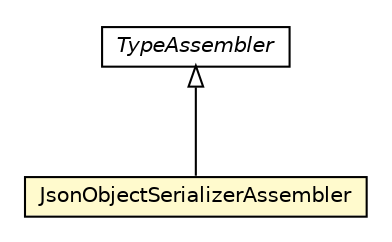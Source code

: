 #!/usr/local/bin/dot
#
# Class diagram 
# Generated by UMLGraph version R5_6-24-gf6e263 (http://www.umlgraph.org/)
#

digraph G {
	edge [fontname="Helvetica",fontsize=10,labelfontname="Helvetica",labelfontsize=10];
	node [fontname="Helvetica",fontsize=10,shape=plaintext];
	nodesep=0.25;
	ranksep=0.5;
	// io.reinert.requestor.gwtjackson.rebind.JsonObjectSerializerAssembler
	c41165 [label=<<table title="io.reinert.requestor.gwtjackson.rebind.JsonObjectSerializerAssembler" border="0" cellborder="1" cellspacing="0" cellpadding="2" port="p" bgcolor="lemonChiffon" href="./JsonObjectSerializerAssembler.html">
		<tr><td><table border="0" cellspacing="0" cellpadding="1">
<tr><td align="center" balign="center"> JsonObjectSerializerAssembler </td></tr>
		</table></td></tr>
		</table>>, URL="./JsonObjectSerializerAssembler.html", fontname="Helvetica", fontcolor="black", fontsize=10.0];
	// io.reinert.requestor.gwtjackson.rebind.codegen.TypeAssembler
	c41185 [label=<<table title="io.reinert.requestor.gwtjackson.rebind.codegen.TypeAssembler" border="0" cellborder="1" cellspacing="0" cellpadding="2" port="p" href="./codegen/TypeAssembler.html">
		<tr><td><table border="0" cellspacing="0" cellpadding="1">
<tr><td align="center" balign="center"><font face="Helvetica-Oblique"> TypeAssembler </font></td></tr>
		</table></td></tr>
		</table>>, URL="./codegen/TypeAssembler.html", fontname="Helvetica", fontcolor="black", fontsize=10.0];
	//io.reinert.requestor.gwtjackson.rebind.JsonObjectSerializerAssembler extends io.reinert.requestor.gwtjackson.rebind.codegen.TypeAssembler
	c41185:p -> c41165:p [dir=back,arrowtail=empty];
}

